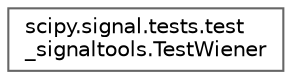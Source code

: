 digraph "Graphical Class Hierarchy"
{
 // LATEX_PDF_SIZE
  bgcolor="transparent";
  edge [fontname=Helvetica,fontsize=10,labelfontname=Helvetica,labelfontsize=10];
  node [fontname=Helvetica,fontsize=10,shape=box,height=0.2,width=0.4];
  rankdir="LR";
  Node0 [id="Node000000",label="scipy.signal.tests.test\l_signaltools.TestWiener",height=0.2,width=0.4,color="grey40", fillcolor="white", style="filled",URL="$da/dc8/classscipy_1_1signal_1_1tests_1_1test__signaltools_1_1TestWiener.html",tooltip=" "];
}
